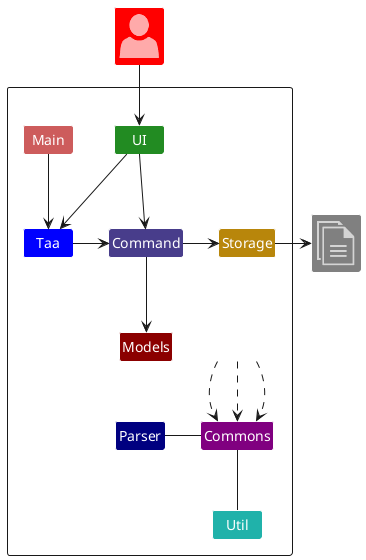 @startuml
!include <office/Concepts/globe_internet>
!include <office/Concepts/documents>
!include <office/Users/user>

skinparam Shadowing false
skinparam MinClassWidth 50

skinparam Class {
    FontColor #FFFFFF
    BorderThickness 1
    BorderColor #FFFFFF
    StereotypeFontColor #FFFFFF
    FontName Arial
}

hide footbox
hide members
hide circle

Package " "<<Rectangle>>{
    Class UI #ForestGreen
    Class Taa #Blue
    Class Storage #DarkGoldenRod
    Class Main #IndianRed
    Class Command #DarkSlateBlue
    Class Models #DarkRed
    Class Commons #Purple
    Class Dummy #White
    Class Parser #Navy
    Class Util #LightSeaGreen
}
Class "<$user>" as User #Red
Class "<$documents>" as File #Gray

Main -down-> Taa
UI -> Taa
Taa -> Command
UI -down-> Command
Command -right-> Storage
Command -down-> Models
Models -right[hidden]- Dummy
Dummy .down.> Commons
Dummy .down.> Commons
Dummy .down.> Commons
Commons -left- Parser
Commons -down- Util

UI <-up- User
Storage -right-> File
@enduml
